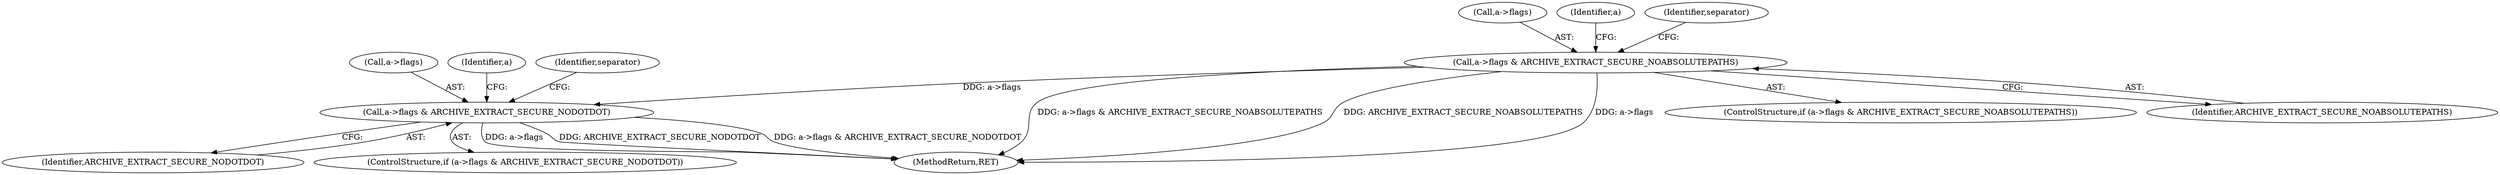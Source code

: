 digraph "1_libarchive_dfd6b54ce33960e420fb206d8872fb759b577ad9_0@pointer" {
"1000153" [label="(Call,a->flags & ARCHIVE_EXTRACT_SECURE_NOABSOLUTEPATHS)"];
"1000244" [label="(Call,a->flags & ARCHIVE_EXTRACT_SECURE_NODOTDOT)"];
"1000244" [label="(Call,a->flags & ARCHIVE_EXTRACT_SECURE_NODOTDOT)"];
"1000154" [label="(Call,a->flags)"];
"1000162" [label="(Identifier,a)"];
"1000243" [label="(ControlStructure,if (a->flags & ARCHIVE_EXTRACT_SECURE_NODOTDOT))"];
"1000169" [label="(Identifier,separator)"];
"1000157" [label="(Identifier,ARCHIVE_EXTRACT_SECURE_NOABSOLUTEPATHS)"];
"1000153" [label="(Call,a->flags & ARCHIVE_EXTRACT_SECURE_NOABSOLUTEPATHS)"];
"1000245" [label="(Call,a->flags)"];
"1000321" [label="(MethodReturn,RET)"];
"1000253" [label="(Identifier,a)"];
"1000260" [label="(Identifier,separator)"];
"1000152" [label="(ControlStructure,if (a->flags & ARCHIVE_EXTRACT_SECURE_NOABSOLUTEPATHS))"];
"1000248" [label="(Identifier,ARCHIVE_EXTRACT_SECURE_NODOTDOT)"];
"1000153" -> "1000152"  [label="AST: "];
"1000153" -> "1000157"  [label="CFG: "];
"1000154" -> "1000153"  [label="AST: "];
"1000157" -> "1000153"  [label="AST: "];
"1000162" -> "1000153"  [label="CFG: "];
"1000169" -> "1000153"  [label="CFG: "];
"1000153" -> "1000321"  [label="DDG: a->flags & ARCHIVE_EXTRACT_SECURE_NOABSOLUTEPATHS"];
"1000153" -> "1000321"  [label="DDG: ARCHIVE_EXTRACT_SECURE_NOABSOLUTEPATHS"];
"1000153" -> "1000321"  [label="DDG: a->flags"];
"1000153" -> "1000244"  [label="DDG: a->flags"];
"1000244" -> "1000243"  [label="AST: "];
"1000244" -> "1000248"  [label="CFG: "];
"1000245" -> "1000244"  [label="AST: "];
"1000248" -> "1000244"  [label="AST: "];
"1000253" -> "1000244"  [label="CFG: "];
"1000260" -> "1000244"  [label="CFG: "];
"1000244" -> "1000321"  [label="DDG: ARCHIVE_EXTRACT_SECURE_NODOTDOT"];
"1000244" -> "1000321"  [label="DDG: a->flags & ARCHIVE_EXTRACT_SECURE_NODOTDOT"];
"1000244" -> "1000321"  [label="DDG: a->flags"];
}
